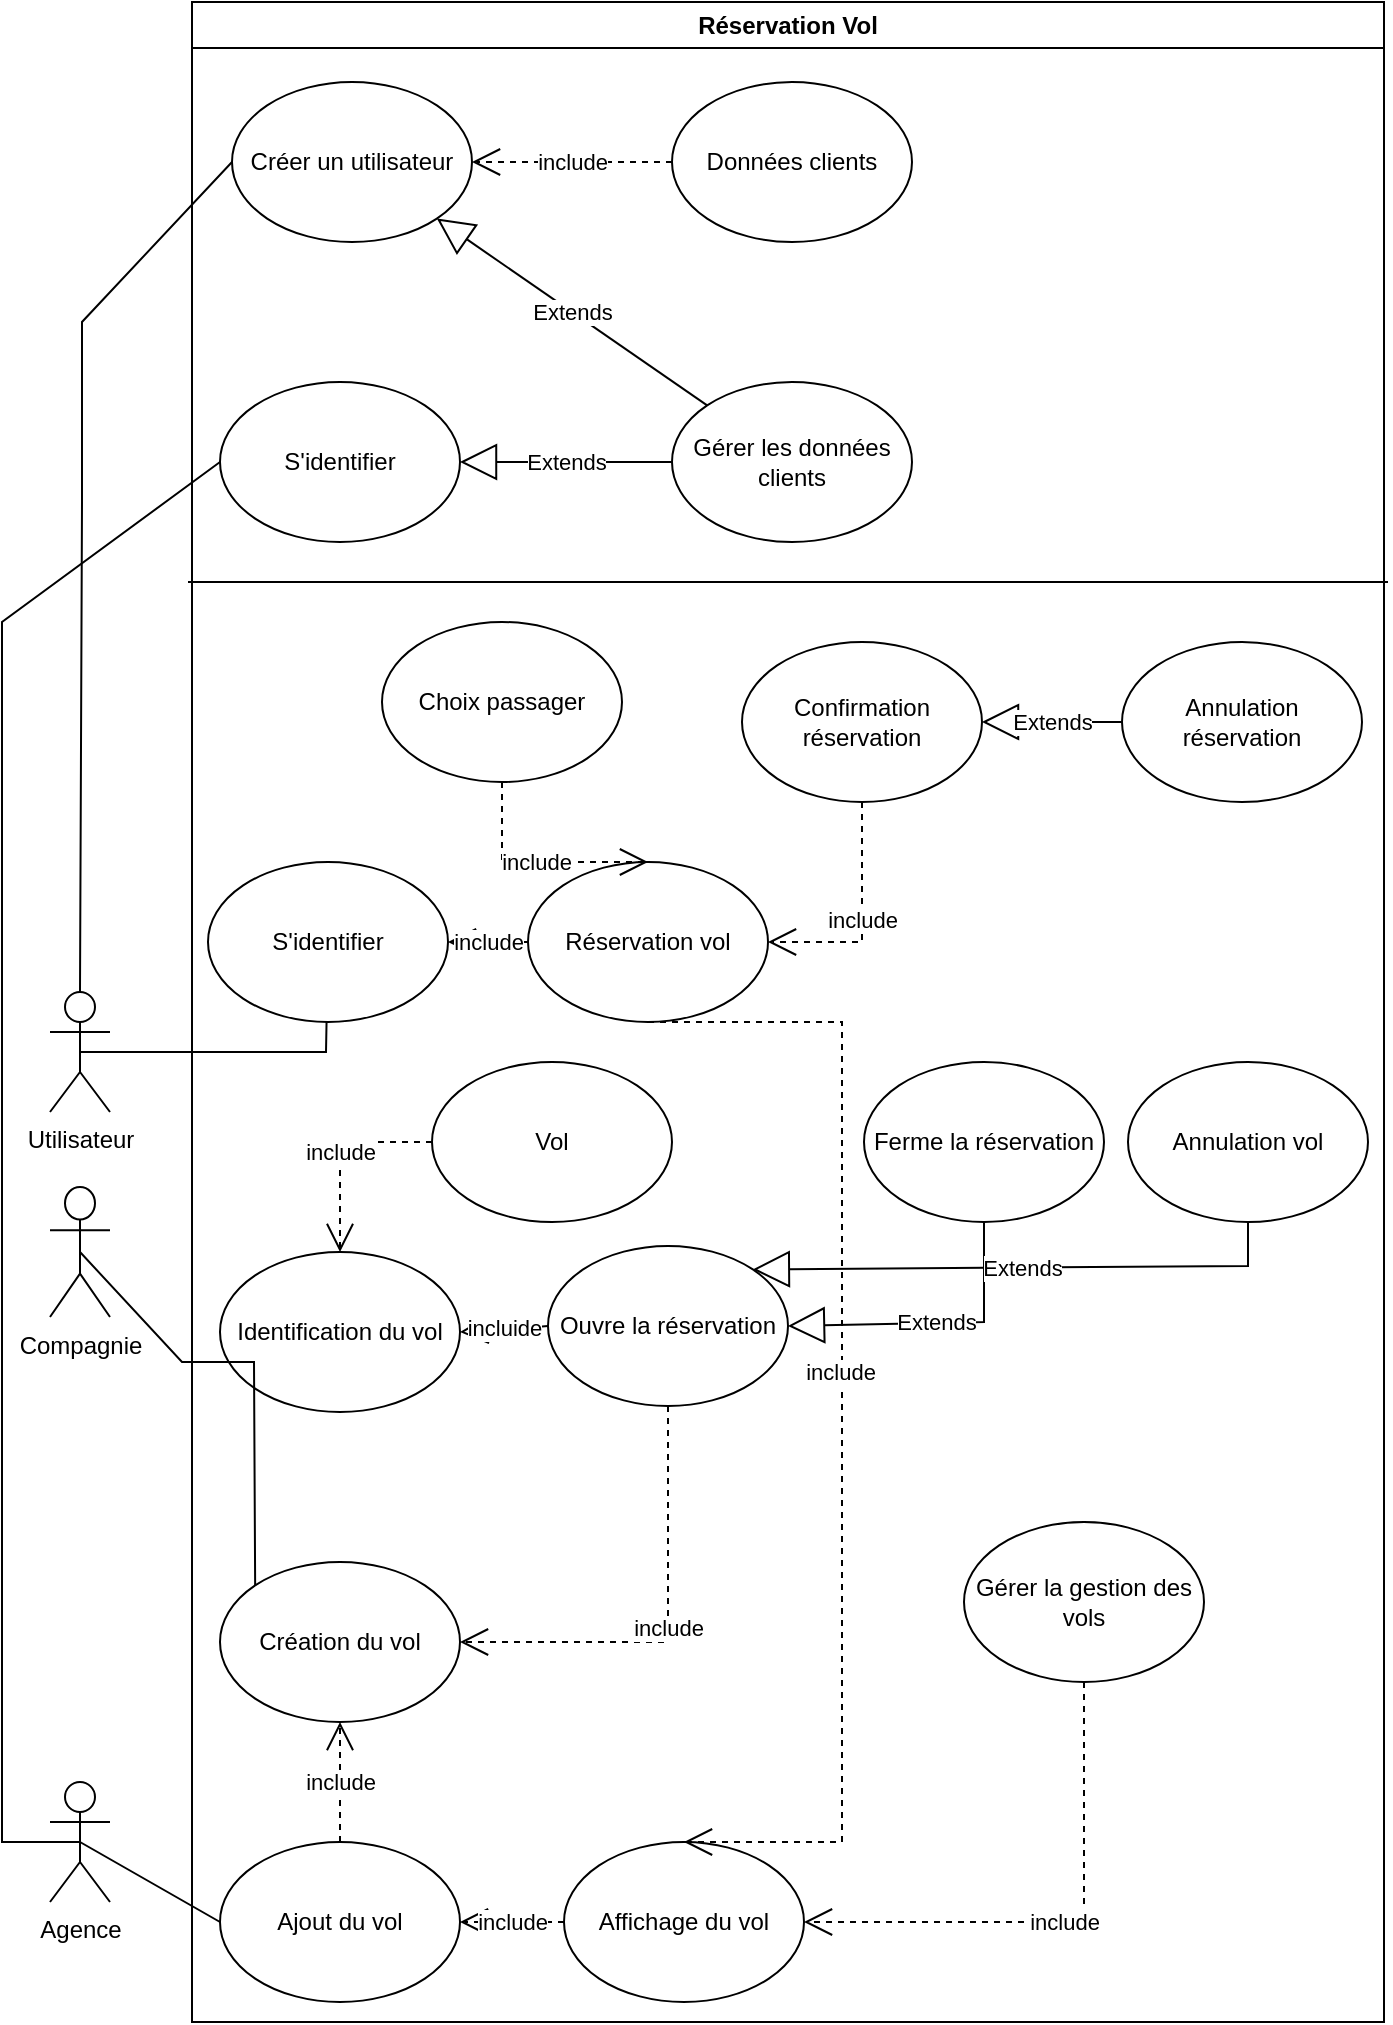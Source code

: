 <mxfile version="22.1.16" type="device">
  <diagram name="Page-1" id="edFX1pW7LbjZiqkLn0fU">
    <mxGraphModel dx="1434" dy="2005" grid="1" gridSize="10" guides="1" tooltips="1" connect="1" arrows="1" fold="1" page="1" pageScale="1" pageWidth="827" pageHeight="1169" math="0" shadow="0">
      <root>
        <mxCell id="0" />
        <mxCell id="1" parent="0" />
        <mxCell id="zkoh095dpT4NfTJxIsFo-1" value="Réservation Vol" style="swimlane;whiteSpace=wrap;html=1;" parent="1" vertex="1">
          <mxGeometry x="115" y="-40" width="596" height="1010" as="geometry" />
        </mxCell>
        <mxCell id="zkoh095dpT4NfTJxIsFo-4" value="Réservation vol" style="ellipse;whiteSpace=wrap;html=1;" parent="zkoh095dpT4NfTJxIsFo-1" vertex="1">
          <mxGeometry x="168" y="430" width="120" height="80" as="geometry" />
        </mxCell>
        <mxCell id="zkoh095dpT4NfTJxIsFo-5" value="Annulation vol" style="ellipse;whiteSpace=wrap;html=1;" parent="zkoh095dpT4NfTJxIsFo-1" vertex="1">
          <mxGeometry x="468" y="530" width="120" height="80" as="geometry" />
        </mxCell>
        <mxCell id="zkoh095dpT4NfTJxIsFo-6" value="Ouvre la réservation" style="ellipse;whiteSpace=wrap;html=1;" parent="zkoh095dpT4NfTJxIsFo-1" vertex="1">
          <mxGeometry x="178" y="622" width="120" height="80" as="geometry" />
        </mxCell>
        <mxCell id="zkoh095dpT4NfTJxIsFo-7" value="Ferme la réservation" style="ellipse;whiteSpace=wrap;html=1;" parent="zkoh095dpT4NfTJxIsFo-1" vertex="1">
          <mxGeometry x="336" y="530" width="120" height="80" as="geometry" />
        </mxCell>
        <mxCell id="zkoh095dpT4NfTJxIsFo-8" value="Confirmation réservation" style="ellipse;whiteSpace=wrap;html=1;" parent="zkoh095dpT4NfTJxIsFo-1" vertex="1">
          <mxGeometry x="275" y="320" width="120" height="80" as="geometry" />
        </mxCell>
        <mxCell id="zkoh095dpT4NfTJxIsFo-9" value="Annulation réservation" style="ellipse;whiteSpace=wrap;html=1;" parent="zkoh095dpT4NfTJxIsFo-1" vertex="1">
          <mxGeometry x="465" y="320" width="120" height="80" as="geometry" />
        </mxCell>
        <mxCell id="zkoh095dpT4NfTJxIsFo-14" value="Identification du vol" style="ellipse;whiteSpace=wrap;html=1;" parent="zkoh095dpT4NfTJxIsFo-1" vertex="1">
          <mxGeometry x="14" y="625" width="120" height="80" as="geometry" />
        </mxCell>
        <mxCell id="zkoh095dpT4NfTJxIsFo-15" value="Création du vol" style="ellipse;whiteSpace=wrap;html=1;" parent="zkoh095dpT4NfTJxIsFo-1" vertex="1">
          <mxGeometry x="14" y="780" width="120" height="80" as="geometry" />
        </mxCell>
        <mxCell id="zkoh095dpT4NfTJxIsFo-18" value="Vol" style="ellipse;whiteSpace=wrap;html=1;" parent="zkoh095dpT4NfTJxIsFo-1" vertex="1">
          <mxGeometry x="120" y="530" width="120" height="80" as="geometry" />
        </mxCell>
        <mxCell id="zkoh095dpT4NfTJxIsFo-22" value="Choix passager" style="ellipse;whiteSpace=wrap;html=1;" parent="zkoh095dpT4NfTJxIsFo-1" vertex="1">
          <mxGeometry x="95" y="310" width="120" height="80" as="geometry" />
        </mxCell>
        <mxCell id="zkoh095dpT4NfTJxIsFo-23" value="S&#39;identifier" style="ellipse;whiteSpace=wrap;html=1;" parent="zkoh095dpT4NfTJxIsFo-1" vertex="1">
          <mxGeometry x="8" y="430" width="120" height="80" as="geometry" />
        </mxCell>
        <mxCell id="zkoh095dpT4NfTJxIsFo-24" value="include" style="endArrow=open;endSize=12;dashed=1;html=1;rounded=0;entryX=1;entryY=0.5;entryDx=0;entryDy=0;exitX=0;exitY=0.5;exitDx=0;exitDy=0;" parent="zkoh095dpT4NfTJxIsFo-1" source="zkoh095dpT4NfTJxIsFo-4" target="zkoh095dpT4NfTJxIsFo-23" edge="1">
          <mxGeometry width="160" relative="1" as="geometry">
            <mxPoint x="168" y="630" as="sourcePoint" />
            <mxPoint x="328" y="630" as="targetPoint" />
          </mxGeometry>
        </mxCell>
        <mxCell id="zkoh095dpT4NfTJxIsFo-25" value="include" style="endArrow=open;endSize=12;dashed=1;html=1;rounded=0;entryX=0.5;entryY=0;entryDx=0;entryDy=0;exitX=0.5;exitY=1;exitDx=0;exitDy=0;" parent="zkoh095dpT4NfTJxIsFo-1" source="zkoh095dpT4NfTJxIsFo-22" target="zkoh095dpT4NfTJxIsFo-4" edge="1">
          <mxGeometry width="160" relative="1" as="geometry">
            <mxPoint x="155" y="390" as="sourcePoint" />
            <mxPoint x="328" y="630" as="targetPoint" />
            <Array as="points">
              <mxPoint x="155" y="430" />
            </Array>
          </mxGeometry>
        </mxCell>
        <mxCell id="zkoh095dpT4NfTJxIsFo-27" value="include" style="endArrow=open;endSize=12;dashed=1;html=1;rounded=0;exitX=0.5;exitY=1;exitDx=0;exitDy=0;entryX=1;entryY=0.5;entryDx=0;entryDy=0;" parent="zkoh095dpT4NfTJxIsFo-1" source="zkoh095dpT4NfTJxIsFo-6" target="zkoh095dpT4NfTJxIsFo-15" edge="1">
          <mxGeometry width="160" relative="1" as="geometry">
            <mxPoint x="168" y="632" as="sourcePoint" />
            <mxPoint x="80" y="900" as="targetPoint" />
            <Array as="points">
              <mxPoint x="238" y="820" />
            </Array>
          </mxGeometry>
        </mxCell>
        <mxCell id="zkoh095dpT4NfTJxIsFo-29" value="Extends" style="endArrow=block;endSize=16;endFill=0;html=1;rounded=0;exitX=0.5;exitY=1;exitDx=0;exitDy=0;entryX=1;entryY=0.5;entryDx=0;entryDy=0;" parent="zkoh095dpT4NfTJxIsFo-1" source="zkoh095dpT4NfTJxIsFo-7" target="zkoh095dpT4NfTJxIsFo-6" edge="1">
          <mxGeometry width="160" relative="1" as="geometry">
            <mxPoint x="168" y="632" as="sourcePoint" />
            <mxPoint x="328" y="632" as="targetPoint" />
            <Array as="points">
              <mxPoint x="396" y="660" />
            </Array>
          </mxGeometry>
        </mxCell>
        <mxCell id="zkoh095dpT4NfTJxIsFo-30" value="Extends" style="endArrow=block;endSize=16;endFill=0;html=1;rounded=0;exitX=0.5;exitY=1;exitDx=0;exitDy=0;entryX=1;entryY=0;entryDx=0;entryDy=0;" parent="zkoh095dpT4NfTJxIsFo-1" source="zkoh095dpT4NfTJxIsFo-5" target="zkoh095dpT4NfTJxIsFo-6" edge="1">
          <mxGeometry width="160" relative="1" as="geometry">
            <mxPoint x="528.0" y="702" as="sourcePoint" />
            <mxPoint x="328" y="632" as="targetPoint" />
            <Array as="points">
              <mxPoint x="528" y="632" />
            </Array>
          </mxGeometry>
        </mxCell>
        <mxCell id="zkoh095dpT4NfTJxIsFo-31" value="include" style="endArrow=open;endSize=12;dashed=1;html=1;rounded=0;exitX=0;exitY=0.5;exitDx=0;exitDy=0;entryX=0.5;entryY=0;entryDx=0;entryDy=0;" parent="zkoh095dpT4NfTJxIsFo-1" source="zkoh095dpT4NfTJxIsFo-18" target="zkoh095dpT4NfTJxIsFo-14" edge="1">
          <mxGeometry width="160" relative="1" as="geometry">
            <mxPoint x="168" y="632" as="sourcePoint" />
            <mxPoint x="328" y="632" as="targetPoint" />
            <Array as="points">
              <mxPoint x="74" y="570" />
            </Array>
          </mxGeometry>
        </mxCell>
        <mxCell id="zkoh095dpT4NfTJxIsFo-34" value="Créer un utilisateur" style="ellipse;whiteSpace=wrap;html=1;" parent="zkoh095dpT4NfTJxIsFo-1" vertex="1">
          <mxGeometry x="20" y="40" width="120" height="80" as="geometry" />
        </mxCell>
        <mxCell id="zkoh095dpT4NfTJxIsFo-35" value="" style="endArrow=none;html=1;rounded=0;" parent="zkoh095dpT4NfTJxIsFo-1" edge="1">
          <mxGeometry width="50" height="50" relative="1" as="geometry">
            <mxPoint x="-2" y="290" as="sourcePoint" />
            <mxPoint x="598" y="290" as="targetPoint" />
          </mxGeometry>
        </mxCell>
        <mxCell id="zkoh095dpT4NfTJxIsFo-36" value="S&#39;identifier" style="ellipse;whiteSpace=wrap;html=1;" parent="zkoh095dpT4NfTJxIsFo-1" vertex="1">
          <mxGeometry x="14" y="190" width="120" height="80" as="geometry" />
        </mxCell>
        <mxCell id="zkoh095dpT4NfTJxIsFo-37" value="Données clients" style="ellipse;whiteSpace=wrap;html=1;" parent="zkoh095dpT4NfTJxIsFo-1" vertex="1">
          <mxGeometry x="240" y="40" width="120" height="80" as="geometry" />
        </mxCell>
        <mxCell id="zkoh095dpT4NfTJxIsFo-42" value="Gérer les données clients" style="ellipse;whiteSpace=wrap;html=1;" parent="zkoh095dpT4NfTJxIsFo-1" vertex="1">
          <mxGeometry x="240" y="190" width="120" height="80" as="geometry" />
        </mxCell>
        <mxCell id="zkoh095dpT4NfTJxIsFo-50" value="include" style="endArrow=open;endSize=12;dashed=1;html=1;rounded=0;entryX=1;entryY=0.5;entryDx=0;entryDy=0;exitX=0;exitY=0.5;exitDx=0;exitDy=0;" parent="zkoh095dpT4NfTJxIsFo-1" source="zkoh095dpT4NfTJxIsFo-37" target="zkoh095dpT4NfTJxIsFo-34" edge="1">
          <mxGeometry width="160" relative="1" as="geometry">
            <mxPoint x="190" y="350" as="sourcePoint" />
            <mxPoint x="350" y="350" as="targetPoint" />
          </mxGeometry>
        </mxCell>
        <mxCell id="zkoh095dpT4NfTJxIsFo-51" value="Extends" style="endArrow=block;endSize=16;endFill=0;html=1;rounded=0;entryX=1;entryY=1;entryDx=0;entryDy=0;exitX=0;exitY=0;exitDx=0;exitDy=0;" parent="zkoh095dpT4NfTJxIsFo-1" source="zkoh095dpT4NfTJxIsFo-42" target="zkoh095dpT4NfTJxIsFo-34" edge="1">
          <mxGeometry width="160" relative="1" as="geometry">
            <mxPoint x="190" y="350" as="sourcePoint" />
            <mxPoint x="350" y="350" as="targetPoint" />
          </mxGeometry>
        </mxCell>
        <mxCell id="zkoh095dpT4NfTJxIsFo-52" value="Extends" style="endArrow=block;endSize=16;endFill=0;html=1;rounded=0;entryX=1;entryY=0.5;entryDx=0;entryDy=0;exitX=0;exitY=0.5;exitDx=0;exitDy=0;" parent="zkoh095dpT4NfTJxIsFo-1" source="zkoh095dpT4NfTJxIsFo-42" target="zkoh095dpT4NfTJxIsFo-36" edge="1">
          <mxGeometry width="160" relative="1" as="geometry">
            <mxPoint x="190" y="350" as="sourcePoint" />
            <mxPoint x="350" y="350" as="targetPoint" />
          </mxGeometry>
        </mxCell>
        <mxCell id="zkoh095dpT4NfTJxIsFo-53" value="incluide" style="endArrow=open;endSize=12;dashed=1;html=1;rounded=0;entryX=1;entryY=0.5;entryDx=0;entryDy=0;exitX=0;exitY=0.5;exitDx=0;exitDy=0;" parent="zkoh095dpT4NfTJxIsFo-1" source="zkoh095dpT4NfTJxIsFo-6" target="zkoh095dpT4NfTJxIsFo-14" edge="1">
          <mxGeometry width="160" relative="1" as="geometry">
            <mxPoint x="196" y="450" as="sourcePoint" />
            <mxPoint x="356" y="450" as="targetPoint" />
          </mxGeometry>
        </mxCell>
        <mxCell id="34ymsnPJ6DXwiN-FmMj9-6" value="Ajout du vol" style="ellipse;whiteSpace=wrap;html=1;" parent="zkoh095dpT4NfTJxIsFo-1" vertex="1">
          <mxGeometry x="14" y="920" width="120" height="80" as="geometry" />
        </mxCell>
        <mxCell id="34ymsnPJ6DXwiN-FmMj9-8" value="include" style="endArrow=open;endSize=12;dashed=1;html=1;rounded=0;exitX=0.5;exitY=0;exitDx=0;exitDy=0;entryX=0.5;entryY=1;entryDx=0;entryDy=0;" parent="zkoh095dpT4NfTJxIsFo-1" source="34ymsnPJ6DXwiN-FmMj9-6" target="zkoh095dpT4NfTJxIsFo-15" edge="1">
          <mxGeometry width="160" relative="1" as="geometry">
            <mxPoint x="156" y="810" as="sourcePoint" />
            <mxPoint x="316" y="810" as="targetPoint" />
          </mxGeometry>
        </mxCell>
        <mxCell id="34ymsnPJ6DXwiN-FmMj9-9" value="Affichage du vol" style="ellipse;whiteSpace=wrap;html=1;" parent="zkoh095dpT4NfTJxIsFo-1" vertex="1">
          <mxGeometry x="186" y="920" width="120" height="80" as="geometry" />
        </mxCell>
        <mxCell id="34ymsnPJ6DXwiN-FmMj9-10" value="include" style="endArrow=open;endSize=12;dashed=1;html=1;rounded=0;exitX=0;exitY=0.5;exitDx=0;exitDy=0;entryX=1;entryY=0.5;entryDx=0;entryDy=0;" parent="zkoh095dpT4NfTJxIsFo-1" source="34ymsnPJ6DXwiN-FmMj9-9" target="34ymsnPJ6DXwiN-FmMj9-6" edge="1">
          <mxGeometry width="160" relative="1" as="geometry">
            <mxPoint x="156" y="810" as="sourcePoint" />
            <mxPoint x="316" y="810" as="targetPoint" />
          </mxGeometry>
        </mxCell>
        <mxCell id="34ymsnPJ6DXwiN-FmMj9-11" value="Gérer la gestion des vols" style="ellipse;whiteSpace=wrap;html=1;" parent="zkoh095dpT4NfTJxIsFo-1" vertex="1">
          <mxGeometry x="386" y="760" width="120" height="80" as="geometry" />
        </mxCell>
        <mxCell id="34ymsnPJ6DXwiN-FmMj9-12" value="include" style="endArrow=open;endSize=12;dashed=1;html=1;rounded=0;entryX=1;entryY=0.5;entryDx=0;entryDy=0;exitX=0.5;exitY=1;exitDx=0;exitDy=0;" parent="zkoh095dpT4NfTJxIsFo-1" source="34ymsnPJ6DXwiN-FmMj9-11" target="34ymsnPJ6DXwiN-FmMj9-9" edge="1">
          <mxGeometry width="160" relative="1" as="geometry">
            <mxPoint x="156" y="810" as="sourcePoint" />
            <mxPoint x="316" y="810" as="targetPoint" />
            <Array as="points">
              <mxPoint x="446" y="960" />
            </Array>
          </mxGeometry>
        </mxCell>
        <mxCell id="34ymsnPJ6DXwiN-FmMj9-13" value="include" style="endArrow=open;endSize=12;dashed=1;html=1;rounded=0;exitX=0.5;exitY=1;exitDx=0;exitDy=0;entryX=1;entryY=0.5;entryDx=0;entryDy=0;" parent="zkoh095dpT4NfTJxIsFo-1" source="zkoh095dpT4NfTJxIsFo-8" target="zkoh095dpT4NfTJxIsFo-4" edge="1">
          <mxGeometry width="160" relative="1" as="geometry">
            <mxPoint x="145" y="670" as="sourcePoint" />
            <mxPoint x="355" y="450" as="targetPoint" />
            <Array as="points">
              <mxPoint x="335" y="470" />
            </Array>
          </mxGeometry>
        </mxCell>
        <mxCell id="34ymsnPJ6DXwiN-FmMj9-14" value="Extends" style="endArrow=block;endSize=16;endFill=0;html=1;rounded=0;entryX=1;entryY=0.5;entryDx=0;entryDy=0;exitX=0;exitY=0.5;exitDx=0;exitDy=0;" parent="zkoh095dpT4NfTJxIsFo-1" source="zkoh095dpT4NfTJxIsFo-9" target="zkoh095dpT4NfTJxIsFo-8" edge="1">
          <mxGeometry width="160" relative="1" as="geometry">
            <mxPoint x="145" y="670" as="sourcePoint" />
            <mxPoint x="305" y="670" as="targetPoint" />
          </mxGeometry>
        </mxCell>
        <mxCell id="34ymsnPJ6DXwiN-FmMj9-16" value="include" style="endArrow=open;endSize=12;dashed=1;html=1;rounded=0;entryX=0.5;entryY=0;entryDx=0;entryDy=0;exitX=0.5;exitY=1;exitDx=0;exitDy=0;" parent="zkoh095dpT4NfTJxIsFo-1" source="zkoh095dpT4NfTJxIsFo-4" target="34ymsnPJ6DXwiN-FmMj9-9" edge="1">
          <mxGeometry x="-0.073" y="-1" width="160" relative="1" as="geometry">
            <mxPoint x="305" y="860" as="sourcePoint" />
            <mxPoint x="305" y="670" as="targetPoint" />
            <Array as="points">
              <mxPoint x="325" y="510" />
              <mxPoint x="325" y="700" />
              <mxPoint x="325" y="920" />
            </Array>
            <mxPoint as="offset" />
          </mxGeometry>
        </mxCell>
        <mxCell id="zkoh095dpT4NfTJxIsFo-2" value="Utilisateur" style="shape=umlActor;verticalLabelPosition=bottom;verticalAlign=top;html=1;outlineConnect=0;" parent="1" vertex="1">
          <mxGeometry x="44" y="455" width="30" height="60" as="geometry" />
        </mxCell>
        <mxCell id="zkoh095dpT4NfTJxIsFo-3" value="Compagnie" style="shape=umlActor;verticalLabelPosition=bottom;verticalAlign=top;html=1;outlineConnect=0;" parent="1" vertex="1">
          <mxGeometry x="44" y="552.5" width="30" height="65" as="geometry" />
        </mxCell>
        <mxCell id="zkoh095dpT4NfTJxIsFo-16" value="" style="endArrow=none;html=1;rounded=0;exitX=0.5;exitY=0.5;exitDx=0;exitDy=0;exitPerimeter=0;" parent="1" source="zkoh095dpT4NfTJxIsFo-2" target="zkoh095dpT4NfTJxIsFo-23" edge="1">
          <mxGeometry width="50" height="50" relative="1" as="geometry">
            <mxPoint x="340" y="665" as="sourcePoint" />
            <mxPoint x="90" y="485" as="targetPoint" />
            <Array as="points">
              <mxPoint x="182" y="485" />
            </Array>
          </mxGeometry>
        </mxCell>
        <mxCell id="zkoh095dpT4NfTJxIsFo-44" value="" style="endArrow=none;html=1;rounded=0;exitX=0.5;exitY=0;exitDx=0;exitDy=0;exitPerimeter=0;entryX=0;entryY=0.5;entryDx=0;entryDy=0;" parent="1" source="zkoh095dpT4NfTJxIsFo-2" target="zkoh095dpT4NfTJxIsFo-34" edge="1">
          <mxGeometry width="50" height="50" relative="1" as="geometry">
            <mxPoint x="400" y="320" as="sourcePoint" />
            <mxPoint x="450" y="270" as="targetPoint" />
            <Array as="points">
              <mxPoint x="60" y="210" />
              <mxPoint x="60" y="120" />
            </Array>
          </mxGeometry>
        </mxCell>
        <mxCell id="zkoh095dpT4NfTJxIsFo-49" value="" style="endArrow=none;html=1;rounded=0;entryX=0;entryY=0.5;entryDx=0;entryDy=0;exitX=0.5;exitY=0.5;exitDx=0;exitDy=0;exitPerimeter=0;" parent="1" source="34ymsnPJ6DXwiN-FmMj9-1" target="zkoh095dpT4NfTJxIsFo-36" edge="1">
          <mxGeometry width="50" height="50" relative="1" as="geometry">
            <mxPoint x="370" y="500" as="sourcePoint" />
            <mxPoint x="420" y="450" as="targetPoint" />
            <Array as="points">
              <mxPoint x="20" y="880" />
              <mxPoint x="20" y="360" />
              <mxPoint x="20" y="270" />
            </Array>
          </mxGeometry>
        </mxCell>
        <mxCell id="34ymsnPJ6DXwiN-FmMj9-5" value="" style="endArrow=none;html=1;rounded=0;exitX=0.5;exitY=0.5;exitDx=0;exitDy=0;exitPerimeter=0;entryX=0;entryY=0;entryDx=0;entryDy=0;" parent="1" source="zkoh095dpT4NfTJxIsFo-3" target="zkoh095dpT4NfTJxIsFo-15" edge="1">
          <mxGeometry width="50" height="50" relative="1" as="geometry">
            <mxPoint x="59" y="585" as="sourcePoint" />
            <mxPoint x="130" y="690" as="targetPoint" />
            <Array as="points">
              <mxPoint x="110" y="640" />
              <mxPoint x="146" y="640" />
            </Array>
          </mxGeometry>
        </mxCell>
        <mxCell id="34ymsnPJ6DXwiN-FmMj9-1" value="Agence" style="shape=umlActor;verticalLabelPosition=bottom;verticalAlign=top;html=1;outlineConnect=0;" parent="1" vertex="1">
          <mxGeometry x="44" y="850" width="30" height="60" as="geometry" />
        </mxCell>
        <mxCell id="34ymsnPJ6DXwiN-FmMj9-7" value="" style="endArrow=none;html=1;rounded=0;exitX=0.5;exitY=0.5;exitDx=0;exitDy=0;exitPerimeter=0;entryX=0;entryY=0.5;entryDx=0;entryDy=0;" parent="1" source="34ymsnPJ6DXwiN-FmMj9-1" target="34ymsnPJ6DXwiN-FmMj9-6" edge="1">
          <mxGeometry width="50" height="50" relative="1" as="geometry">
            <mxPoint x="330" y="750" as="sourcePoint" />
            <mxPoint x="380" y="700" as="targetPoint" />
          </mxGeometry>
        </mxCell>
      </root>
    </mxGraphModel>
  </diagram>
</mxfile>
